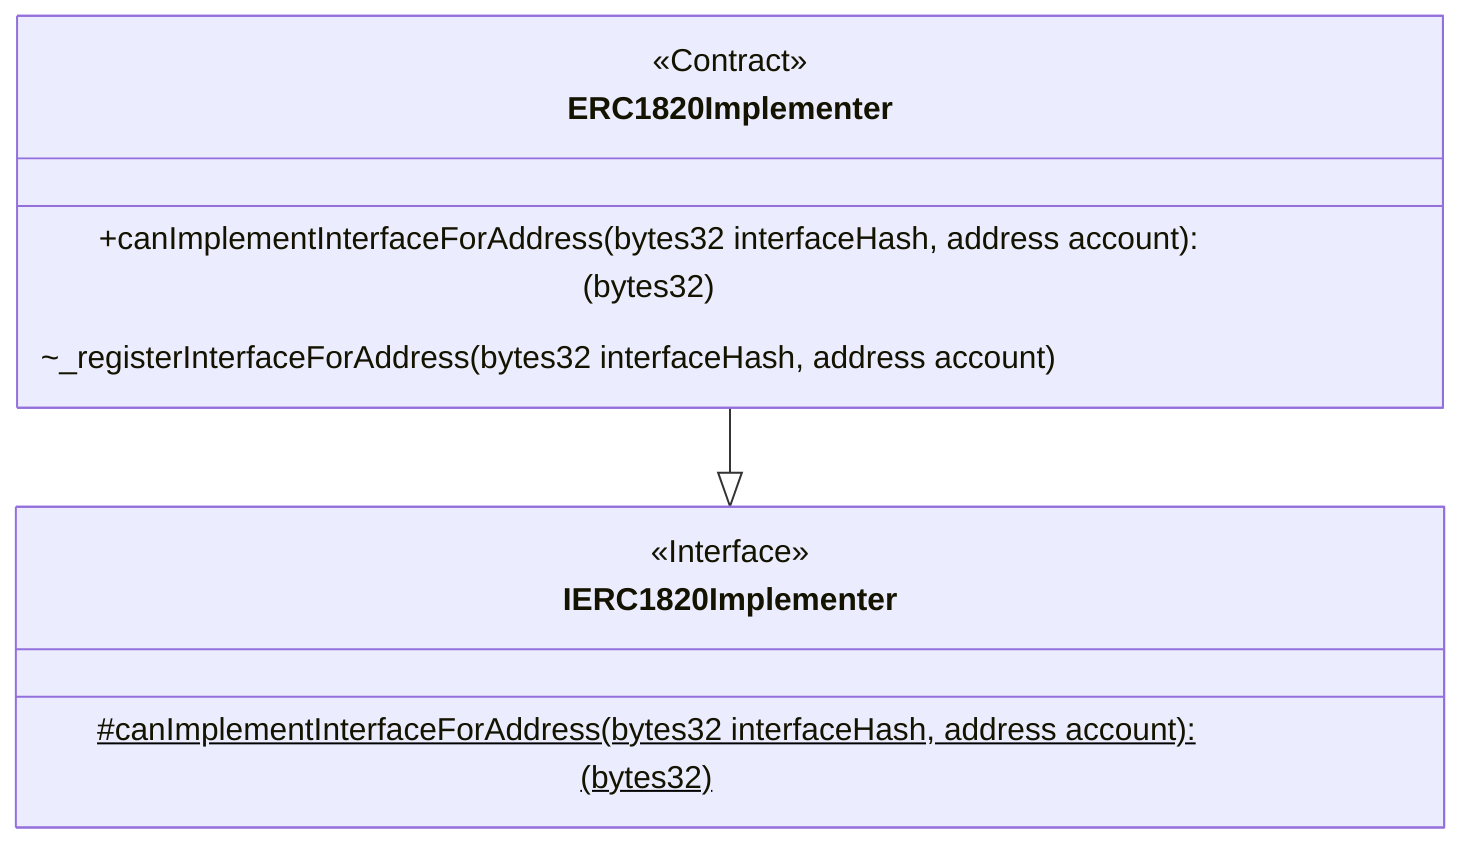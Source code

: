 classDiagram
  %% 482:993:0
  class ERC1820Implementer {
    <<Contract>>
    +canImplementInterfaceForAddress(bytes32 interfaceHash, address account): (bytes32)
    ~_registerInterfaceForAddress(bytes32 interfaceHash, address account)
  }
  
  ERC1820Implementer --|> IERC1820Implementer
  
  %% 402:356:1
  class IERC1820Implementer {
    <<Interface>>
    #canImplementInterfaceForAddress(bytes32 interfaceHash, address account): (bytes32)$
  }